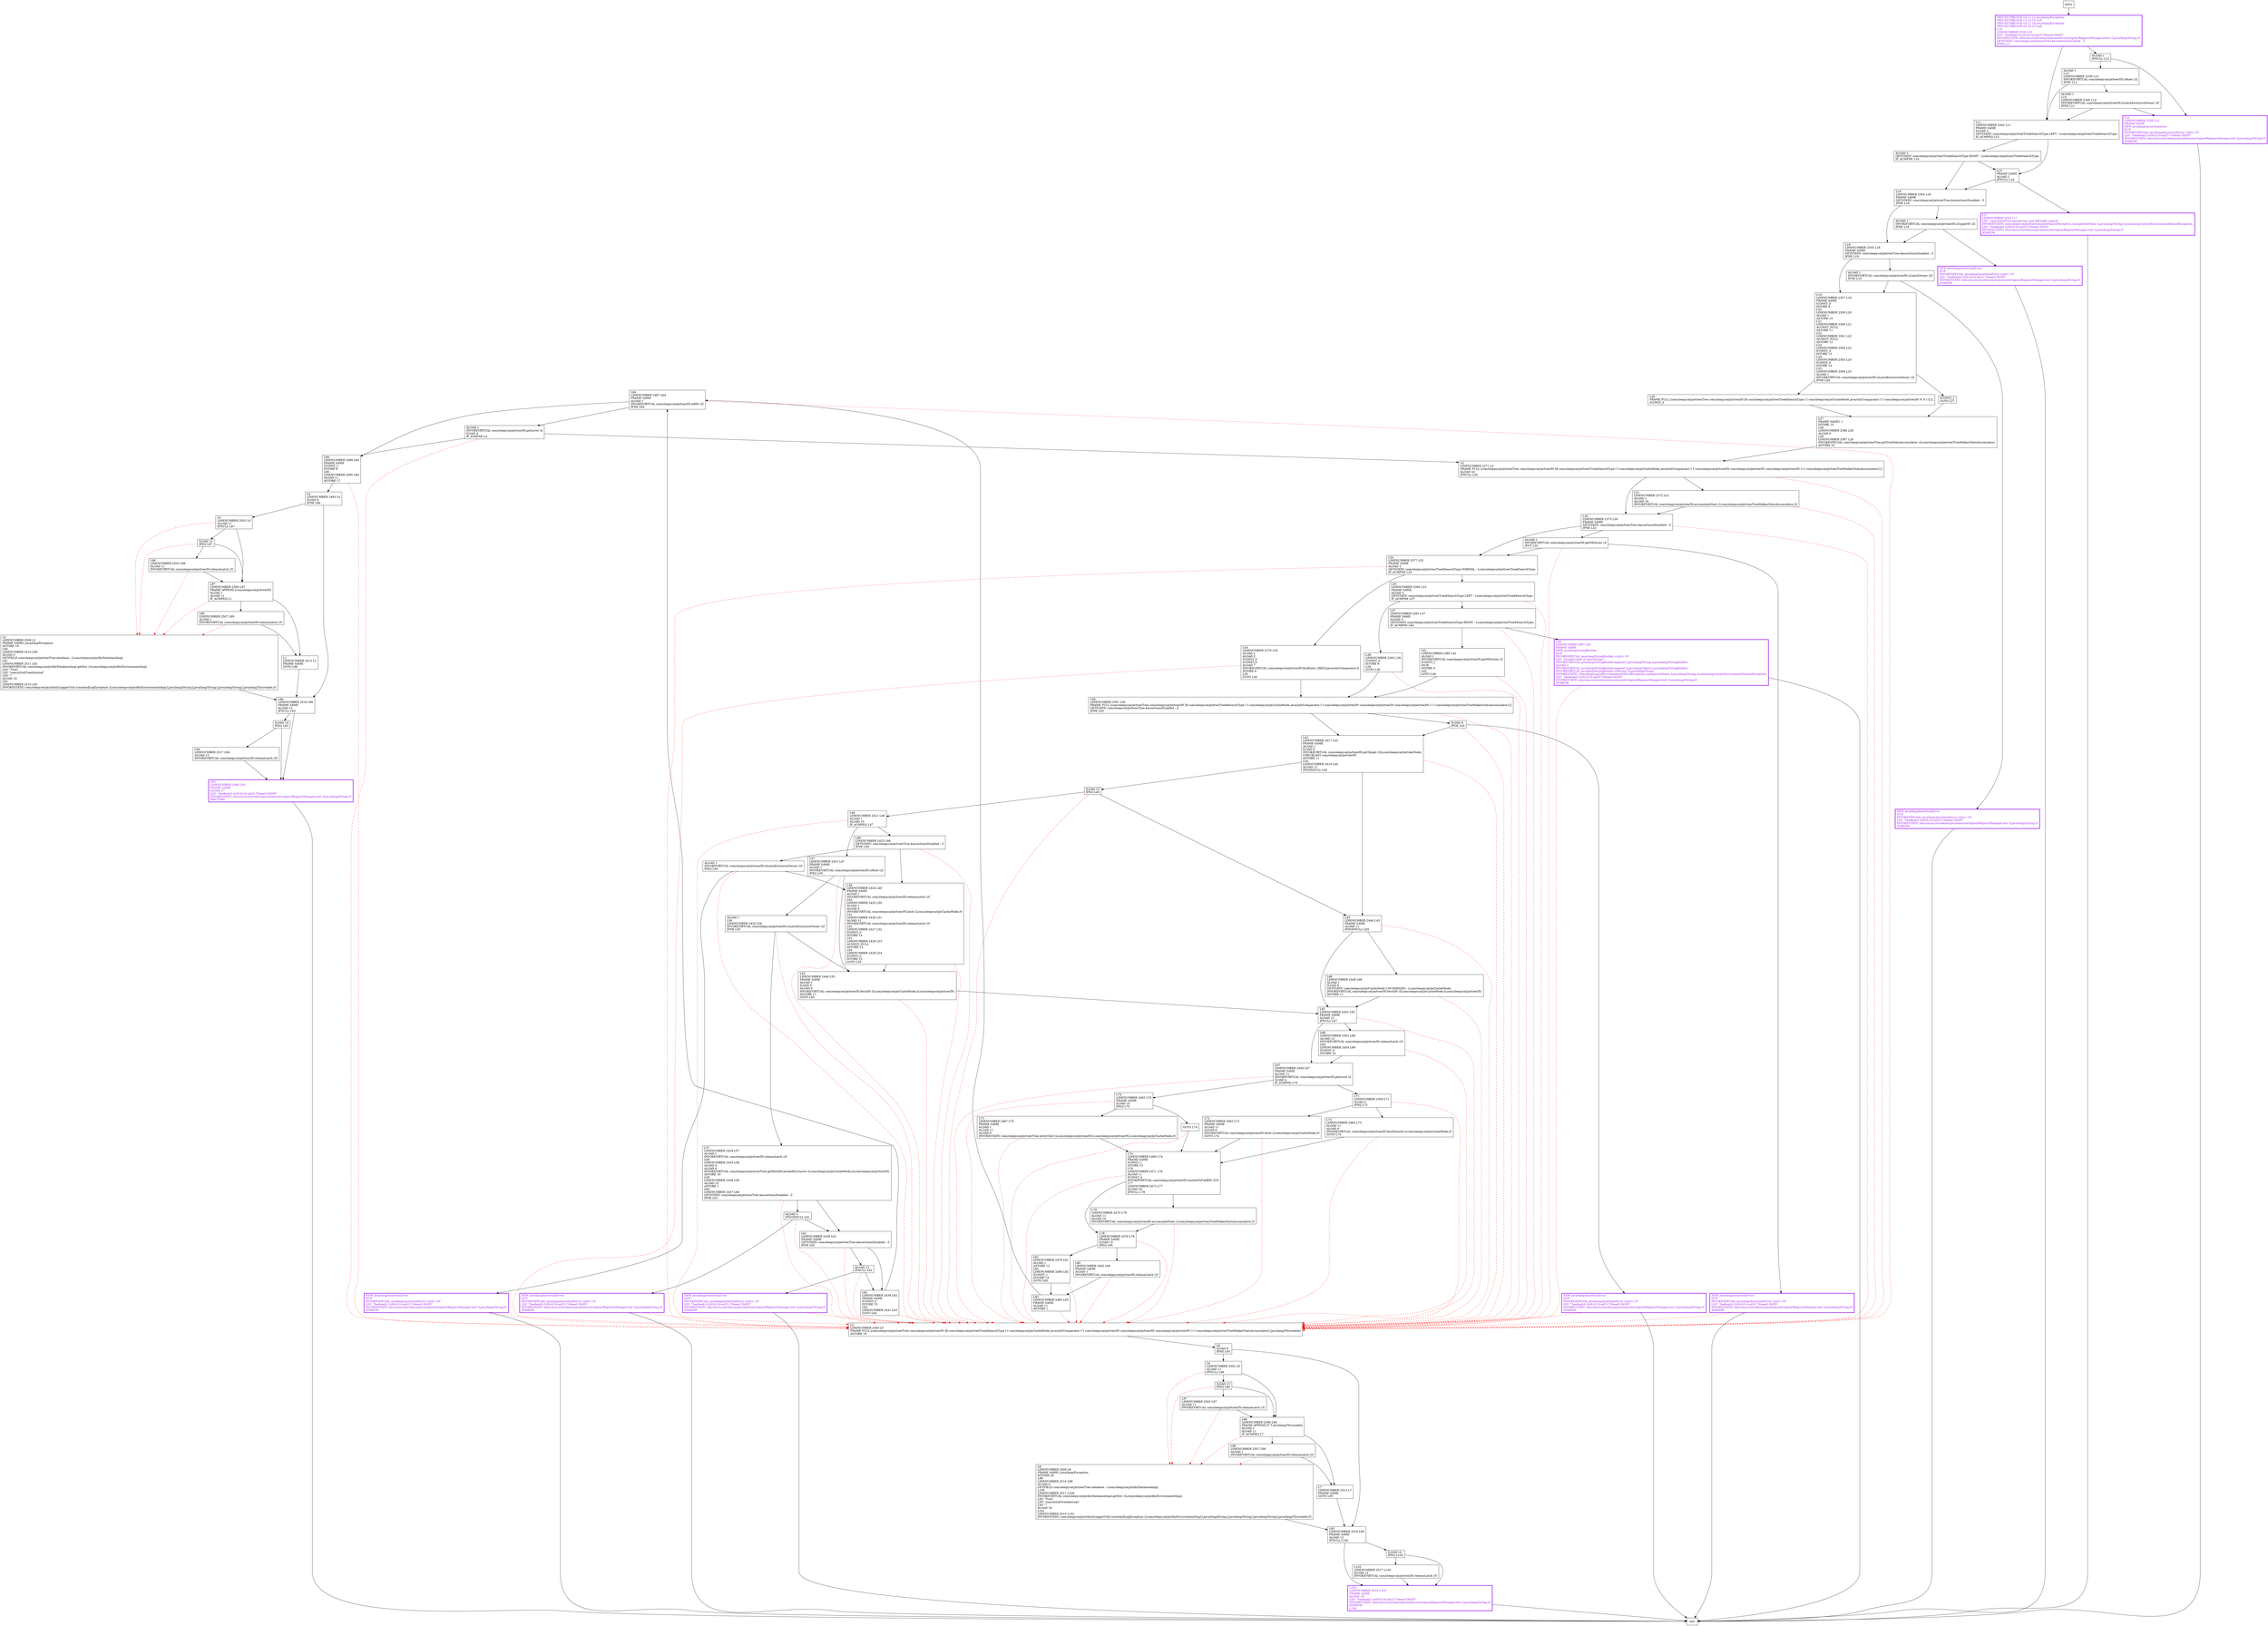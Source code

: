 digraph searchSubTree {
node [shape=record];
638510834 [label="L40\lLINENUMBER 2387 L40\lFRAME SAME\lNEW java/lang/StringBuilder\lDUP\lINVOKESPECIAL java/lang/StringBuilder.\<init\> ()V\lLDC \"Invalid value of searchType: \"\lINVOKEVIRTUAL java/lang/StringBuilder.append (Ljava/lang/String;)Ljava/lang/StringBuilder;\lALOAD 3\lINVOKEVIRTUAL java/lang/StringBuilder.append (Ljava/lang/Object;)Ljava/lang/StringBuilder;\lINVOKEVIRTUAL java/lang/StringBuilder.toString ()Ljava/lang/String;\lINVOKESTATIC com/sleepycat/je/EnvironmentFailureException.unexpectedState (Ljava/lang/String;)Lcom/sleepycat/je/EnvironmentFailureException;\lLDC \"5ee8eab3-2c0f-421b-ad23-704eed13b5f3\"\lINVOKESTATIC edu/cmu/cs/mvelezce/java/execute/region/RegionsManager.exit (Ljava/lang/String;)V\lATHROW\l"];
1588247256 [label="L83\lLINENUMBER 2485 L83\lFRAME SAME\lALOAD 11\lASTORE 1\l"];
2073439698 [label="L64\lLINENUMBER 2487 L64\lFRAME SAME\lALOAD 1\lINVOKEVIRTUAL com/sleepycat/je/tree/IN.isBIN ()Z\lIFNE L84\l"];
669049289 [label="TRYCATCHBLOCK L0 L1 L2 java/lang/Exception\lTRYCATCHBLOCK L3 L4 L5 null\lTRYCATCHBLOCK L6 L7 L8 java/lang/Exception\lTRYCATCHBLOCK L5 L9 L5 null\lL10\lLINENUMBER 2338 L10\lLDC \"5ee8eab3-2c0f-421b-ad23-704eed13b5f3\"\lINVOKESTATIC edu/cmu/cs/mvelezce/java/execute/region/RegionsManager.enter (Ljava/lang/String;)V\lGETSTATIC com/sleepycat/je/tree/Tree.$assertionsDisabled : Z\lIFNE L11\l"];
1659524628 [label="L19\lLINENUMBER 2357 L19\lFRAME SAME\lICONST_0\lISTORE 8\lL20\lLINENUMBER 2359 L20\lALOAD 1\lASTORE 10\lL21\lLINENUMBER 2360 L21\lACONST_NULL\lASTORE 11\lL22\lLINENUMBER 2361 L22\lACONST_NULL\lASTORE 12\lL23\lLINENUMBER 2362 L23\lICONST_0\lISTORE 13\lL24\lLINENUMBER 2363 L24\lICONST_0\lISTORE 14\lL25\lLINENUMBER 2364 L25\lALOAD 1\lINVOKEVIRTUAL com/sleepycat/je/tree/IN.isLatchExclusiveOwner ()Z\lIFNE L26\l"];
74312589 [label="L4\lLINENUMBER 2493 L4\lILOAD 8\lIFNE L86\l"];
412300144 [label="L47\lLINENUMBER 2431 L47\lFRAME SAME\lALOAD 1\lINVOKEVIRTUAL com/sleepycat/je/tree/IN.isRoot ()Z\lIFEQ L55\l"];
868525333 [label="L57\lLINENUMBER 2434 L57\lALOAD 1\lINVOKEVIRTUAL com/sleepycat/je/tree/IN.releaseLatch ()V\lL58\lLINENUMBER 2435 L58\lALOAD 0\lALOAD 6\lINVOKEVIRTUAL com/sleepycat/je/tree/Tree.getRootINLatchedExclusive (Lcom/sleepycat/je/CacheMode;)Lcom/sleepycat/je/tree/IN;\lASTORE 10\lL59\lLINENUMBER 2436 L59\lALOAD 10\lASTORE 1\lL60\lLINENUMBER 2437 L60\lGETSTATIC com/sleepycat/je/tree/Tree.$assertionsDisabled : Z\lIFNE L61\l"];
542993476 [label="ILOAD 15\lIFEQ L45\l"];
1355299015 [label="ILOAD 13\lIFEQ L87\l"];
1242396417 [label="L93\lLINENUMBER 2490 L93\lFRAME SAME\lALOAD 17\lLDC \"5ee8eab3-2c0f-421b-ad23-704eed13b5f3\"\lINVOKESTATIC edu/cmu/cs/mvelezce/java/execute/region/RegionsManager.exit (Ljava/lang/String;)V\lARETURN\l"];
1009672226 [label="NEW java/lang/AssertionError\lDUP\lINVOKESPECIAL java/lang/AssertionError.\<init\> ()V\lLDC \"5ee8eab3-2c0f-421b-ad23-704eed13b5f3\"\lINVOKESTATIC edu/cmu/cs/mvelezce/java/execute/region/RegionsManager.exit (Ljava/lang/String;)V\lATHROW\l"];
1451031265 [label="L70\lLINENUMBER 2465 L70\lFRAME SAME\lILOAD 15\lIFEQ L75\l"];
1967809207 [label="L72\lLINENUMBER 2462 L72\lFRAME SAME\lALOAD 11\lALOAD 6\lINVOKEVIRTUAL com/sleepycat/je/tree/IN.latch (Lcom/sleepycat/je/CacheMode;)V\lGOTO L74\l"];
1440122623 [label="L73\lLINENUMBER 2460 L73\lALOAD 11\lALOAD 6\lINVOKEVIRTUAL com/sleepycat/je/tree/IN.latchShared (Lcom/sleepycat/je/CacheMode;)V\lGOTO L74\l"];
444907092 [label="ALOAD 1\lINVOKEVIRTUAL com/sleepycat/je/tree/IN.isUpperIN ()Z\lIFNE L18\l"];
91227327 [label="L9\lILOAD 8\lIFNE L95\l"];
729487119 [label="ALOAD 1\lL13\lLINENUMBER 2339 L13\lINVOKEVIRTUAL com/sleepycat/je/tree/IN.isRoot ()Z\lIFNE L11\l"];
1822473105 [label="ALOAD 1\lINVOKEVIRTUAL com/sleepycat/je/tree/IN.isLatchOwner ()Z\lIFNE L19\l"];
1982661077 [label="L62\lLINENUMBER 2439 L62\lFRAME SAME\lICONST_0\lISTORE 15\lL63\lLINENUMBER 2441 L63\lGOTO L64\l"];
341997980 [label="L78\lLINENUMBER 2478 L78\lFRAME SAME\lILOAD 15\lIFEQ L80\l"];
857478133 [label="L48\lLINENUMBER 2423 L48\lGETSTATIC com/sleepycat/je/tree/Tree.$assertionsDisabled : Z\lIFNE L49\l"];
380262021 [label="L1\lLINENUMBER 2513 L1\lFRAME SAME\lGOTO L86\l"];
1910436834 [label="L31\lLINENUMBER 2372 L31\lALOAD 1\lALOAD 16\lINVOKEVIRTUAL com/sleepycat/je/tree/IN.accumulateStats (Lcom/sleepycat/je/tree/TreeWalkerStatsAccumulator;)V\l"];
163443381 [label="NEW java/lang/AssertionError\lDUP\lINVOKESPECIAL java/lang/AssertionError.\<init\> ()V\lLDC \"5ee8eab3-2c0f-421b-ad23-704eed13b5f3\"\lINVOKESTATIC edu/cmu/cs/mvelezce/java/execute/region/RegionsManager.exit (Ljava/lang/String;)V\lATHROW\l"];
1493407240 [label="ALOAD 1\lINVOKEVIRTUAL com/sleepycat/je/tree/IN.getLevel ()I\lILOAD 4\lIF_ICMPNE L3\l"];
502829073 [label="L55\lLINENUMBER 2444 L55\lFRAME SAME\lALOAD 1\lILOAD 9\lALOAD 6\lINVOKEVIRTUAL com/sleepycat/je/tree/IN.fetchIN (ILcom/sleepycat/je/CacheMode;)Lcom/sleepycat/je/tree/IN;\lASTORE 11\lGOTO L65\l"];
1644271764 [label="L15\lFRAME SAME\lALOAD 2\lIFNULL L16\l"];
643979513 [label="ALOAD 1\lIFNONNULL L61\l"];
620285134 [label="NEW java/lang/AssertionError\lDUP\lINVOKESPECIAL java/lang/AssertionError.\<init\> ()V\lLDC \"5ee8eab3-2c0f-421b-ad23-704eed13b5f3\"\lINVOKESTATIC edu/cmu/cs/mvelezce/java/execute/region/RegionsManager.exit (Ljava/lang/String;)V\lATHROW\l"];
1306613506 [label="L37\lLINENUMBER 2383 L37\lFRAME SAME\lALOAD 3\lGETSTATIC com/sleepycat/je/tree/Tree$SearchType.RIGHT : Lcom/sleepycat/je/tree/Tree$SearchType;\lIF_ACMPNE L40\l"];
1154491661 [label="L74\lLINENUMBER 2469 L74\lFRAME SAME\lICONST_1\lISTORE 13\lL76\lLINENUMBER 2471 L76\lALOAD 11\lICONST_0\lINVOKEVIRTUAL com/sleepycat/je/tree/IN.mutateToFullBIN (Z)V\lL77\lLINENUMBER 2473 L77\lALOAD 16\lIFNULL L78\l"];
783006499 [label="L12\lLINENUMBER 2338 L12\lFRAME SAME\lNEW java/lang/AssertionError\lDUP\lINVOKESPECIAL java/lang/AssertionError.\<init\> ()V\lLDC \"5ee8eab3-2c0f-421b-ad23-704eed13b5f3\"\lINVOKESTATIC edu/cmu/cs/mvelezce/java/execute/region/RegionsManager.exit (Ljava/lang/String;)V\lATHROW\l"];
381133412 [label="L45\lLINENUMBER 2446 L45\lFRAME SAME\lALOAD 11\lIFNONNULL L65\l"];
876317189 [label="L97\lLINENUMBER 2503 L97\lALOAD 11\lINVOKEVIRTUAL com/sleepycat/je/tree/IN.releaseLatch ()V\l"];
288433874 [label="ALOAD 3\lGETSTATIC com/sleepycat/je/tree/Tree$SearchType.RIGHT : Lcom/sleepycat/je/tree/Tree$SearchType;\lIF_ACMPNE L16\l"];
831366890 [label="L98\lLINENUMBER 2507 L98\lALOAD 1\lINVOKEVIRTUAL com/sleepycat/je/tree/IN.releaseLatch ()V\l"];
910185900 [label="L102\lLINENUMBER 2519 L102\lFRAME SAME\lALOAD 19\lLDC \"5ee8eab3-2c0f-421b-ad23-704eed13b5f3\"\lINVOKESTATIC edu/cmu/cs/mvelezce/java/execute/region/RegionsManager.exit (Ljava/lang/String;)V\lATHROW\lL104\l"];
1999002990 [label="L75\lLINENUMBER 2467 L75\lFRAME SAME\lALOAD 1\lALOAD 11\lALOAD 6\lINVOKESTATIC com/sleepycat/je/tree/Tree.latchChild (Lcom/sleepycat/je/tree/IN;Lcom/sleepycat/je/tree/IN;Lcom/sleepycat/je/CacheMode;)V\l"];
739727896 [label="L96\lLINENUMBER 2506 L96\lFRAME APPEND [T T java/lang/Throwable]\lALOAD 1\lALOAD 11\lIF_ACMPEQ L7\l"];
2034704970 [label="L30\lLINENUMBER 2375 L30\lFRAME SAME\lGETSTATIC com/sleepycat/je/tree/Tree.$assertionsDisabled : Z\lIFNE L32\l"];
380031035 [label="GOTO L74\l"];
832005929 [label="L0\lLINENUMBER 2502 L0\lALOAD 11\lIFNULL L87\l"];
1826112400 [label="L27\lFRAME SAME1 I\lISTORE 15\lL28\lLINENUMBER 2366 L28\lALOAD 0\lL29\lLINENUMBER 2367 L29\lINVOKESPECIAL com/sleepycat/je/tree/Tree.getTreeStatsAccumulator ()Lcom/sleepycat/je/tree/TreeWalkerStatsAccumulator;\lASTORE 16\l"];
758112613 [label="L71\lLINENUMBER 2459 L71\lILOAD 5\lIFEQ L72\l"];
1187158021 [label="L43\lLINENUMBER 2417 L43\lFRAME SAME\lALOAD 1\lILOAD 9\lINVOKEVIRTUAL com/sleepycat/je/tree/IN.getTarget (I)Lcom/sleepycat/je/tree/Node;\lCHECKCAST com/sleepycat/je/tree/IN\lASTORE 11\lL44\lLINENUMBER 2419 L44\lALOAD 11\lIFNONNULL L45\l"];
2044997691 [label="L8\lLINENUMBER 2509 L8\lFRAME SAME1 java/lang/Exception\lASTORE 20\lL99\lLINENUMBER 2510 L99\lALOAD 0\lGETFIELD com/sleepycat/je/tree/Tree.database : Lcom/sleepycat/je/dbi/DatabaseImpl;\lL100\lLINENUMBER 2511 L100\lINVOKEVIRTUAL com/sleepycat/je/dbi/DatabaseImpl.getEnv ()Lcom/sleepycat/je/dbi/EnvironmentImpl;\lLDC \"Tree\"\lLDC \"searchSubTreeInternal\"\lLDC \"\"\lALOAD 20\lL101\lLINENUMBER 2510 L101\lINVOKESTATIC com/sleepycat/je/utilint/LoggerUtils.traceAndLogException (Lcom/sleepycat/je/dbi/EnvironmentImpl;Ljava/lang/String;Ljava/lang/String;Ljava/lang/String;Ljava/lang/Throwable;)V\l"];
1373619943 [label="L79\lLINENUMBER 2474 L79\lALOAD 11\lALOAD 16\lINVOKEVIRTUAL com/sleepycat/je/tree/IN.accumulateStats (Lcom/sleepycat/je/tree/TreeWalkerStatsAccumulator;)V\l"];
887444515 [label="L80\lLINENUMBER 2482 L80\lFRAME SAME\lALOAD 1\lINVOKEVIRTUAL com/sleepycat/je/tree/IN.releaseLatch ()V\l"];
1911399164 [label="L81\lLINENUMBER 2479 L81\lALOAD 1\lASTORE 12\lL82\lLINENUMBER 2480 L82\lICONST_1\lISTORE 14\lGOTO L83\l"];
751151915 [label="L41\lLINENUMBER 2385 L41\lALOAD 1\lINVOKEVIRTUAL com/sleepycat/je/tree/IN.getNEntries ()I\lICONST_1\lISUB\lISTORE 9\lL42\lGOTO L36\l"];
1803078041 [label="L38\lLINENUMBER 2382 L38\lICONST_0\lISTORE 9\lL39\lGOTO L36\l"];
900179677 [label="ICONST_1\lGOTO L27\l"];
780610034 [label="L2\lLINENUMBER 2509 L2\lFRAME SAME1 java/lang/Exception\lASTORE 18\lL90\lLINENUMBER 2510 L90\lALOAD 0\lGETFIELD com/sleepycat/je/tree/Tree.database : Lcom/sleepycat/je/dbi/DatabaseImpl;\lL91\lLINENUMBER 2511 L91\lINVOKEVIRTUAL com/sleepycat/je/dbi/DatabaseImpl.getEnv ()Lcom/sleepycat/je/dbi/EnvironmentImpl;\lLDC \"Tree\"\lLDC \"searchSubTreeInternal\"\lLDC \"\"\lALOAD 18\lL92\lLINENUMBER 2510 L92\lINVOKESTATIC com/sleepycat/je/utilint/LoggerUtils.traceAndLogException (Lcom/sleepycat/je/dbi/EnvironmentImpl;Ljava/lang/String;Ljava/lang/String;Ljava/lang/String;Ljava/lang/Throwable;)V\l"];
1111243385 [label="ALOAD 12\lIFNULL L62\l"];
1181202914 [label="L66\lLINENUMBER 2448 L66\lALOAD 1\lILOAD 9\lGETSTATIC com/sleepycat/je/CacheMode.UNCHANGED : Lcom/sleepycat/je/CacheMode;\lINVOKEVIRTUAL com/sleepycat/je/tree/IN.fetchIN (ILcom/sleepycat/je/CacheMode;)Lcom/sleepycat/je/tree/IN;\lASTORE 11\l"];
1801171190 [label="ILOAD 9\lIFGE L43\l"];
1327565302 [label="L49\lLINENUMBER 2424 L49\lFRAME SAME\lALOAD 1\lINVOKEVIRTUAL com/sleepycat/je/tree/IN.releaseLatch ()V\lL50\lLINENUMBER 2425 L50\lALOAD 1\lALOAD 6\lINVOKEVIRTUAL com/sleepycat/je/tree/IN.latch (Lcom/sleepycat/je/CacheMode;)V\lL51\lLINENUMBER 2426 L51\lALOAD 12\lINVOKEVIRTUAL com/sleepycat/je/tree/IN.releaseLatch ()V\lL52\lLINENUMBER 2427 L52\lICONST_0\lISTORE 14\lL53\lLINENUMBER 2428 L53\lACONST_NULL\lASTORE 12\lL54\lLINENUMBER 2429 L54\lICONST_0\lISTORE 15\lGOTO L55\l"];
1815146911 [label="L17\lLINENUMBER 2350 L17\lLDC \"searchSubTree passed key and left/right search\"\lINVOKESTATIC com/sleepycat/je/EnvironmentFailureException.unexpectedState (Ljava/lang/String;)Lcom/sleepycat/je/EnvironmentFailureException;\lLDC \"5ee8eab3-2c0f-421b-ad23-704eed13b5f3\"\lINVOKESTATIC edu/cmu/cs/mvelezce/java/execute/region/RegionsManager.exit (Ljava/lang/String;)V\lATHROW\l"];
1681883502 [label="L94\lLINENUMBER 2517 L94\lALOAD 12\lINVOKEVIRTUAL com/sleepycat/je/tree/IN.releaseLatch ()V\l"];
344182973 [label="ALOAD 1\lINVOKEVIRTUAL com/sleepycat/je/tree/IN.getNEntries ()I\lIFGT L32\l"];
2135108668 [label="L61\lLINENUMBER 2438 L61\lFRAME SAME\lGETSTATIC com/sleepycat/je/tree/Tree.$assertionsDisabled : Z\lIFNE L62\l"];
1466491558 [label="L6\lLINENUMBER 2502 L6\lALOAD 11\lIFNULL L96\l"];
226722262 [label="ILOAD 13\lIFEQ L96\l"];
1407835727 [label="NEW java/lang/AssertionError\lDUP\lINVOKESPECIAL java/lang/AssertionError.\<init\> ()V\lLDC \"5ee8eab3-2c0f-421b-ad23-704eed13b5f3\"\lINVOKESTATIC edu/cmu/cs/mvelezce/java/execute/region/RegionsManager.exit (Ljava/lang/String;)V\lATHROW\l"];
1624763607 [label="NEW java/lang/AssertionError\lDUP\lINVOKESPECIAL java/lang/AssertionError.\<init\> ()V\lLDC \"5ee8eab3-2c0f-421b-ad23-704eed13b5f3\"\lINVOKESTATIC edu/cmu/cs/mvelezce/java/execute/region/RegionsManager.exit (Ljava/lang/String;)V\lATHROW\l"];
605782876 [label="L67\lLINENUMBER 2458 L67\lFRAME SAME\lALOAD 11\lINVOKEVIRTUAL com/sleepycat/je/tree/IN.getLevel ()I\lILOAD 4\lIF_ICMPNE L70\l"];
762094571 [label="ILOAD 14\lIFEQ L93\l"];
1942389924 [label="L11\lLINENUMBER 2342 L11\lFRAME SAME\lALOAD 3\lGETSTATIC com/sleepycat/je/tree/Tree$SearchType.LEFT : Lcom/sleepycat/je/tree/Tree$SearchType;\lIF_ACMPEQ L15\l"];
1983345053 [label="L34\lLINENUMBER 2379 L34\lALOAD 1\lALOAD 2\lICONST_0\lICONST_0\lALOAD 7\lINVOKEVIRTUAL com/sleepycat/je/tree/IN.findEntry ([BZZLjava/util/Comparator;)I\lISTORE 9\lL35\lGOTO L36\l"];
1407665002 [label="ALOAD 1\lINVOKEVIRTUAL com/sleepycat/je/tree/IN.isLatchExclusiveOwner ()Z\lIFEQ L49\l"];
477177948 [label="NEW java/lang/AssertionError\lDUP\lINVOKESPECIAL java/lang/AssertionError.\<init\> ()V\lLDC \"5ee8eab3-2c0f-421b-ad23-704eed13b5f3\"\lINVOKESTATIC edu/cmu/cs/mvelezce/java/execute/region/RegionsManager.exit (Ljava/lang/String;)V\lATHROW\l"];
516295501 [label="L88\lLINENUMBER 2503 L88\lALOAD 11\lINVOKEVIRTUAL com/sleepycat/je/tree/IN.releaseLatch ()V\l"];
1444244240 [label="ALOAD 1\lL14\lLINENUMBER 2340 L14\lINVOKEVIRTUAL com/sleepycat/je/tree/IN.isLatchExclusiveOwner ()Z\lIFNE L11\l"];
239692610 [label="L3\lLINENUMBER 2371 L3\lFRAME FULL [com/sleepycat/je/tree/Tree com/sleepycat/je/tree/IN [B com/sleepycat/je/tree/Tree$SearchType I I com/sleepycat/je/CacheMode java/util/Comparator I T com/sleepycat/je/tree/IN com/sleepycat/je/tree/IN com/sleepycat/je/tree/IN I I I com/sleepycat/je/tree/TreeWalkerStatsAccumulator] []\lALOAD 16\lIFNULL L30\l"];
1949257085 [label="L18\lLINENUMBER 2355 L18\lFRAME SAME\lGETSTATIC com/sleepycat/je/tree/Tree.$assertionsDisabled : Z\lIFNE L19\l"];
42014720 [label="L36\lLINENUMBER 2391 L36\lFRAME FULL [com/sleepycat/je/tree/Tree com/sleepycat/je/tree/IN [B com/sleepycat/je/tree/Tree$SearchType I I com/sleepycat/je/CacheMode java/util/Comparator I I com/sleepycat/je/tree/IN com/sleepycat/je/tree/IN com/sleepycat/je/tree/IN I I I com/sleepycat/je/tree/TreeWalkerStatsAccumulator] []\lGETSTATIC com/sleepycat/je/tree/Tree.$assertionsDisabled : Z\lIFNE L43\l"];
1705752796 [label="L65\lLINENUMBER 2452 L65\lFRAME SAME\lALOAD 12\lIFNULL L67\l"];
388685657 [label="NEW java/lang/AssertionError\lDUP\lINVOKESPECIAL java/lang/AssertionError.\<init\> ()V\lLDC \"5ee8eab3-2c0f-421b-ad23-704eed13b5f3\"\lINVOKESTATIC edu/cmu/cs/mvelezce/java/execute/region/RegionsManager.exit (Ljava/lang/String;)V\lATHROW\l"];
97324171 [label="L26\lFRAME FULL [com/sleepycat/je/tree/Tree com/sleepycat/je/tree/IN [B com/sleepycat/je/tree/Tree$SearchType I I com/sleepycat/je/CacheMode java/util/Comparator I T com/sleepycat/je/tree/IN N N I I] []\lICONST_0\l"];
364791552 [label="L87\lLINENUMBER 2506 L87\lFRAME APPEND [com/sleepycat/je/tree/IN]\lALOAD 1\lALOAD 11\lIF_ACMPEQ L1\l"];
1022601906 [label="L89\lLINENUMBER 2507 L89\lALOAD 1\lINVOKEVIRTUAL com/sleepycat/je/tree/IN.releaseLatch ()V\l"];
1161298273 [label="L95\lLINENUMBER 2516 L95\lFRAME SAME\lALOAD 12\lIFNULL L102\l"];
2084257951 [label="L33\lLINENUMBER 2380 L33\lFRAME SAME\lALOAD 3\lGETSTATIC com/sleepycat/je/tree/Tree$SearchType.LEFT : Lcom/sleepycat/je/tree/Tree$SearchType;\lIF_ACMPNE L37\l"];
1913506554 [label="L46\lLINENUMBER 2421 L46\lALOAD 1\lALOAD 10\lIF_ACMPEQ L47\l"];
354265957 [label="ALOAD 1\lIFNULL L12\l"];
546380860 [label="ILOAD 14\lIFEQ L102\l"];
293619028 [label="L16\lLINENUMBER 2354 L16\lFRAME SAME\lGETSTATIC com/sleepycat/je/tree/Tree.$assertionsDisabled : Z\lIFNE L18\l"];
1205437767 [label="L84\lLINENUMBER 2489 L84\lFRAME SAME\lICONST_1\lISTORE 8\lL85\lLINENUMBER 2490 L85\lALOAD 11\lASTORE 17\l"];
1953328343 [label="ALOAD 1\lL56\lLINENUMBER 2432 L56\lINVOKEVIRTUAL com/sleepycat/je/tree/IN.isLatchExclusiveOwner ()Z\lIFNE L55\l"];
1085774843 [label="L5\lLINENUMBER 2493 L5\lFRAME FULL [com/sleepycat/je/tree/Tree com/sleepycat/je/tree/IN [B com/sleepycat/je/tree/Tree$SearchType I I com/sleepycat/je/CacheMode java/util/Comparator I T com/sleepycat/je/tree/IN com/sleepycat/je/tree/IN com/sleepycat/je/tree/IN I I I com/sleepycat/je/tree/TreeWalkerStatsAccumulator] [java/lang/Throwable]\lASTORE 19\l"];
1530868994 [label="L86\lLINENUMBER 2516 L86\lFRAME SAME\lALOAD 12\lIFNULL L93\l"];
988403070 [label="L32\lLINENUMBER 2377 L32\lFRAME SAME\lALOAD 3\lGETSTATIC com/sleepycat/je/tree/Tree$SearchType.NORMAL : Lcom/sleepycat/je/tree/Tree$SearchType;\lIF_ACMPNE L33\l"];
1581484739 [label="L103\lLINENUMBER 2517 L103\lALOAD 12\lINVOKEVIRTUAL com/sleepycat/je/tree/IN.releaseLatch ()V\l"];
306086002 [label="L7\lLINENUMBER 2513 L7\lFRAME SAME\lGOTO L95\l"];
1856619184 [label="L68\lLINENUMBER 2453 L68\lALOAD 12\lINVOKEVIRTUAL com/sleepycat/je/tree/IN.releaseLatch ()V\lL69\lLINENUMBER 2454 L69\lICONST_0\lISTORE 14\l"];
entry;
exit;
638510834 -> exit
638510834 -> 1085774843 [style=dashed, color=red]
1588247256 -> 2073439698
1588247256 -> 1085774843 [style=dashed, color=red]
2073439698 -> 1493407240
2073439698 -> 1205437767
2073439698 -> 1085774843 [style=dashed, color=red]
74312589 -> 832005929
74312589 -> 1530868994
412300144 -> 502829073
412300144 -> 1953328343
412300144 -> 1085774843 [style=dashed, color=red]
868525333 -> 643979513
868525333 -> 2135108668
868525333 -> 1085774843 [style=dashed, color=red]
542993476 -> 1913506554
542993476 -> 1085774843 [style=dashed, color=red]
542993476 -> 381133412
91227327 -> 1161298273
91227327 -> 1466491558
1982661077 -> 2073439698
1982661077 -> 1085774843 [style=dashed, color=red]
380262021 -> 1530868994
163443381 -> exit
502829073 -> 1085774843 [style=dashed, color=red]
502829073 -> 1705752796
620285134 -> exit
620285134 -> 1085774843 [style=dashed, color=red]
783006499 -> exit
876317189 -> 739727896
876317189 -> 2044997691 [style=dashed, color=red]
910185900 -> exit
2034704970 -> 344182973
2034704970 -> 1085774843 [style=dashed, color=red]
2034704970 -> 988403070
832005929 -> 780610034 [style=dashed, color=red]
832005929 -> 1355299015
832005929 -> 364791552
758112613 -> 1967809207
758112613 -> 1440122623
758112613 -> 1085774843 [style=dashed, color=red]
2044997691 -> 1161298273
1373619943 -> 1085774843 [style=dashed, color=red]
1373619943 -> 341997980
1911399164 -> 1588247256
1911399164 -> 1085774843 [style=dashed, color=red]
751151915 -> 1085774843 [style=dashed, color=red]
751151915 -> 42014720
900179677 -> 1826112400
1111243385 -> 620285134
1111243385 -> 1085774843 [style=dashed, color=red]
1111243385 -> 1982661077
1327565302 -> 502829073
1327565302 -> 1085774843 [style=dashed, color=red]
1815146911 -> exit
344182973 -> 1085774843 [style=dashed, color=red]
344182973 -> 988403070
344182973 -> 1009672226
2135108668 -> 1111243385
2135108668 -> 1085774843 [style=dashed, color=red]
2135108668 -> 1982661077
1466491558 -> 739727896
1466491558 -> 226722262
1466491558 -> 2044997691 [style=dashed, color=red]
226722262 -> 739727896
226722262 -> 2044997691 [style=dashed, color=red]
226722262 -> 876317189
1942389924 -> 1644271764
1942389924 -> 288433874
1983345053 -> 1085774843 [style=dashed, color=red]
1983345053 -> 42014720
1407665002 -> 1085774843 [style=dashed, color=red]
1407665002 -> 1327565302
1407665002 -> 477177948
477177948 -> exit
477177948 -> 1085774843 [style=dashed, color=red]
516295501 -> 780610034 [style=dashed, color=red]
516295501 -> 364791552
239692610 -> 2034704970
239692610 -> 1085774843 [style=dashed, color=red]
239692610 -> 1910436834
388685657 -> exit
388685657 -> 1085774843 [style=dashed, color=red]
2084257951 -> 1803078041
2084257951 -> 1306613506
2084257951 -> 1085774843 [style=dashed, color=red]
354265957 -> 729487119
354265957 -> 783006499
546380860 -> 1581484739
546380860 -> 910185900
1953328343 -> 502829073
1953328343 -> 1085774843 [style=dashed, color=red]
1953328343 -> 868525333
1530868994 -> 762094571
1530868994 -> 1242396417
1581484739 -> 910185900
306086002 -> 1161298273
1856619184 -> 1085774843 [style=dashed, color=red]
1856619184 -> 605782876
669049289 -> 354265957
669049289 -> 1942389924
1659524628 -> 900179677
1659524628 -> 97324171
1355299015 -> 516295501
1355299015 -> 780610034 [style=dashed, color=red]
1355299015 -> 364791552
1242396417 -> exit
1009672226 -> exit
1009672226 -> 1085774843 [style=dashed, color=red]
1451031265 -> 1999002990
1451031265 -> 380031035
1451031265 -> 1085774843 [style=dashed, color=red]
1967809207 -> 1154491661
1967809207 -> 1085774843 [style=dashed, color=red]
1440122623 -> 1154491661
1440122623 -> 1085774843 [style=dashed, color=red]
444907092 -> 163443381
444907092 -> 1949257085
729487119 -> 1444244240
729487119 -> 1942389924
1822473105 -> 1659524628
1822473105 -> 1407835727
341997980 -> 1085774843 [style=dashed, color=red]
341997980 -> 887444515
341997980 -> 1911399164
857478133 -> 1085774843 [style=dashed, color=red]
857478133 -> 1407665002
857478133 -> 1327565302
1910436834 -> 2034704970
1910436834 -> 1085774843 [style=dashed, color=red]
1493407240 -> 239692610
1493407240 -> 1205437767
1493407240 -> 1085774843 [style=dashed, color=red]
1644271764 -> 293619028
1644271764 -> 1815146911
643979513 -> 2135108668
643979513 -> 1085774843 [style=dashed, color=red]
643979513 -> 1624763607
1306613506 -> 751151915
1306613506 -> 638510834
1306613506 -> 1085774843 [style=dashed, color=red]
1154491661 -> 1085774843 [style=dashed, color=red]
1154491661 -> 1373619943
1154491661 -> 341997980
381133412 -> 1085774843 [style=dashed, color=red]
381133412 -> 1181202914
381133412 -> 1705752796
288433874 -> 1644271764
288433874 -> 293619028
831366890 -> 2044997691 [style=dashed, color=red]
831366890 -> 306086002
1999002990 -> 1154491661
1999002990 -> 1085774843 [style=dashed, color=red]
entry -> 669049289
739727896 -> 2044997691 [style=dashed, color=red]
739727896 -> 831366890
739727896 -> 306086002
380031035 -> 1154491661
380031035 -> 1085774843 [style=dashed, color=red]
1826112400 -> 239692610
1187158021 -> 1085774843 [style=dashed, color=red]
1187158021 -> 381133412
1187158021 -> 542993476
887444515 -> 1588247256
887444515 -> 1085774843 [style=dashed, color=red]
1803078041 -> 1085774843 [style=dashed, color=red]
1803078041 -> 42014720
780610034 -> 1530868994
1181202914 -> 1085774843 [style=dashed, color=red]
1181202914 -> 1705752796
1801171190 -> 1085774843 [style=dashed, color=red]
1801171190 -> 1187158021
1801171190 -> 388685657
1681883502 -> 1242396417
1407835727 -> exit
1624763607 -> exit
1624763607 -> 1085774843 [style=dashed, color=red]
605782876 -> 1451031265
605782876 -> 758112613
605782876 -> 1085774843 [style=dashed, color=red]
762094571 -> 1242396417
762094571 -> 1681883502
1444244240 -> 783006499
1444244240 -> 1942389924
1949257085 -> 1659524628
1949257085 -> 1822473105
42014720 -> 1085774843 [style=dashed, color=red]
42014720 -> 1187158021
42014720 -> 1801171190
1705752796 -> 1085774843 [style=dashed, color=red]
1705752796 -> 605782876
1705752796 -> 1856619184
97324171 -> 1826112400
364791552 -> 1022601906
364791552 -> 780610034 [style=dashed, color=red]
364791552 -> 380262021
1022601906 -> 780610034 [style=dashed, color=red]
1022601906 -> 380262021
1161298273 -> 546380860
1161298273 -> 910185900
1913506554 -> 1085774843 [style=dashed, color=red]
1913506554 -> 412300144
1913506554 -> 857478133
293619028 -> 1949257085
293619028 -> 444907092
1205437767 -> 1085774843 [style=dashed, color=red]
1205437767 -> 74312589
1085774843 -> 1085774843 [style=dashed, color=red]
1085774843 -> 91227327
988403070 -> 2084257951
988403070 -> 1085774843 [style=dashed, color=red]
988403070 -> 1983345053
163443381[fontcolor="purple", penwidth=3, color="purple"];
638510834[fontcolor="purple", penwidth=3, color="purple"];
620285134[fontcolor="purple", penwidth=3, color="purple"];
669049289[fontcolor="purple", penwidth=3, color="purple"];
783006499[fontcolor="purple", penwidth=3, color="purple"];
388685657[fontcolor="purple", penwidth=3, color="purple"];
1242396417[fontcolor="purple", penwidth=3, color="purple"];
1009672226[fontcolor="purple", penwidth=3, color="purple"];
910185900[fontcolor="purple", penwidth=3, color="purple"];
1815146911[fontcolor="purple", penwidth=3, color="purple"];
1407835727[fontcolor="purple", penwidth=3, color="purple"];
1624763607[fontcolor="purple", penwidth=3, color="purple"];
477177948[fontcolor="purple", penwidth=3, color="purple"];
}
